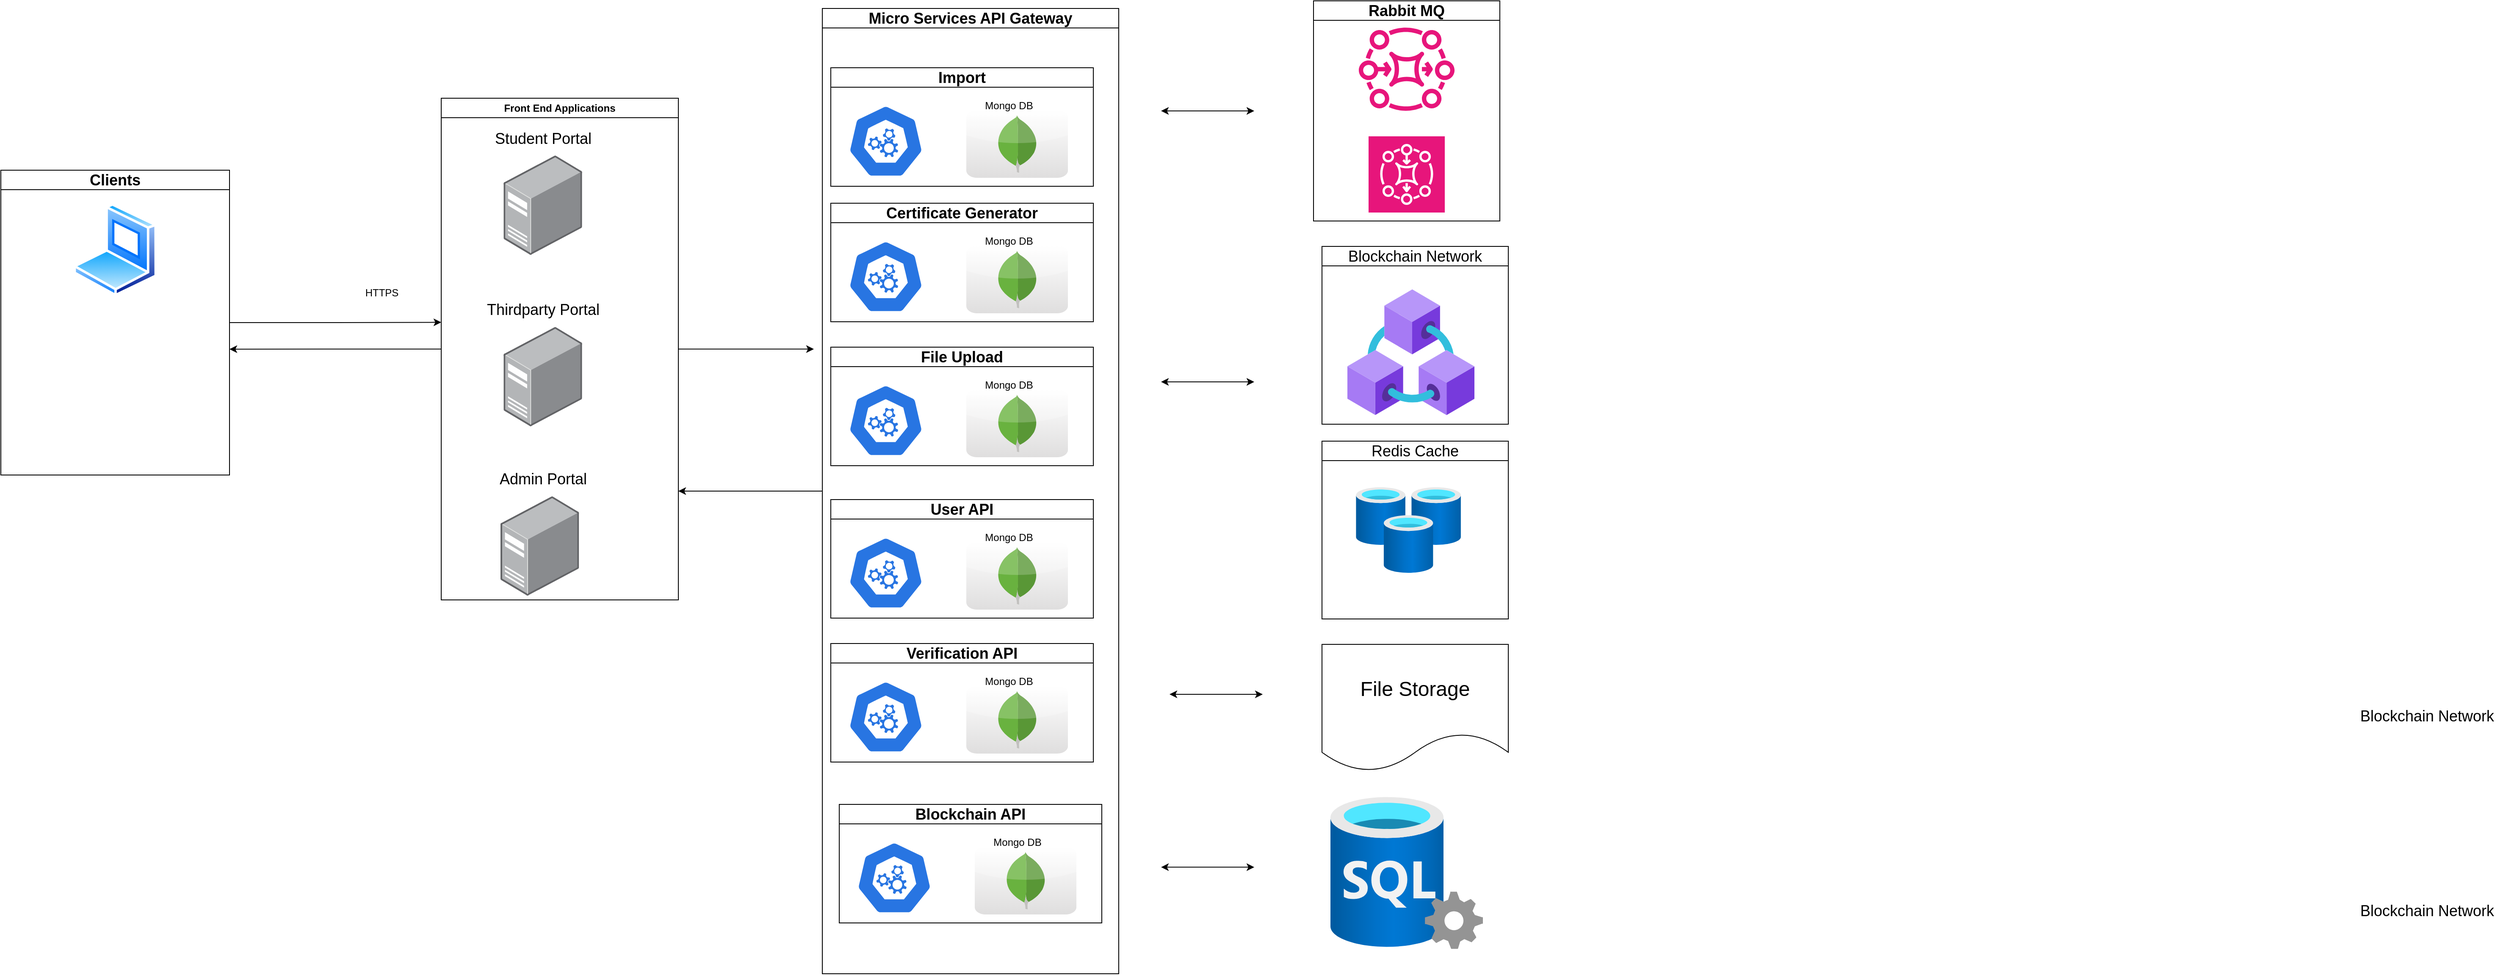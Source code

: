<mxfile version="24.8.3">
  <diagram name="Page-1" id="74b105a0-9070-1c63-61bc-23e55f88626e">
    <mxGraphModel dx="3620.5" dy="767" grid="1" gridSize="10" guides="1" tooltips="1" connect="1" arrows="1" fold="1" page="1" pageScale="1.5" pageWidth="1169" pageHeight="826" background="none" math="0" shadow="0">
      <root>
        <mxCell id="0" style=";html=1;" />
        <mxCell id="1" style=";html=1;" parent="0" />
        <mxCell id="ezZVJ3xT8r4Y3w5elAx9-26" value="&lt;font style=&quot;font-size: 18px;&quot;&gt;Rabbit MQ&lt;/font&gt;" style="swimlane;whiteSpace=wrap;html=1;" vertex="1" parent="1">
          <mxGeometry x="1510" y="80" width="220" height="260" as="geometry" />
        </mxCell>
        <mxCell id="ezZVJ3xT8r4Y3w5elAx9-28" value="" style="sketch=0;points=[[0,0,0],[0.25,0,0],[0.5,0,0],[0.75,0,0],[1,0,0],[0,1,0],[0.25,1,0],[0.5,1,0],[0.75,1,0],[1,1,0],[0,0.25,0],[0,0.5,0],[0,0.75,0],[1,0.25,0],[1,0.5,0],[1,0.75,0]];outlineConnect=0;fontColor=#232F3E;fillColor=#E7157B;strokeColor=#ffffff;dashed=0;verticalLabelPosition=bottom;verticalAlign=top;align=center;html=1;fontSize=12;fontStyle=0;aspect=fixed;shape=mxgraph.aws4.resourceIcon;resIcon=mxgraph.aws4.mq;direction=south;" vertex="1" parent="ezZVJ3xT8r4Y3w5elAx9-26">
          <mxGeometry x="65" y="160" width="90" height="90" as="geometry" />
        </mxCell>
        <mxCell id="ezZVJ3xT8r4Y3w5elAx9-36" value="" style="sketch=0;outlineConnect=0;fontColor=#232F3E;gradientColor=none;fillColor=#E7157B;strokeColor=none;dashed=0;verticalLabelPosition=bottom;verticalAlign=top;align=center;html=1;fontSize=12;fontStyle=0;aspect=fixed;pointerEvents=1;shape=mxgraph.aws4.mq_broker;" vertex="1" parent="ezZVJ3xT8r4Y3w5elAx9-26">
          <mxGeometry x="53.48" y="30" width="113.04" height="100" as="geometry" />
        </mxCell>
        <mxCell id="ezZVJ3xT8r4Y3w5elAx9-114" style="edgeStyle=orthogonalEdgeStyle;rounded=0;orthogonalLoop=1;jettySize=auto;html=1;" edge="1" parent="1" source="ezZVJ3xT8r4Y3w5elAx9-51">
          <mxGeometry relative="1" as="geometry">
            <mxPoint x="760" y="659" as="targetPoint" />
          </mxGeometry>
        </mxCell>
        <mxCell id="ezZVJ3xT8r4Y3w5elAx9-51" value="&lt;font style=&quot;font-size: 18px;&quot;&gt;Micro Services API Gateway&lt;/font&gt;" style="swimlane;whiteSpace=wrap;html=1;" vertex="1" parent="1">
          <mxGeometry x="930" y="89" width="350" height="1140" as="geometry" />
        </mxCell>
        <mxCell id="ezZVJ3xT8r4Y3w5elAx9-15" value="&lt;font style=&quot;font-size: 18px;&quot;&gt;Import&lt;/font&gt;" style="swimlane;whiteSpace=wrap;html=1;startSize=23;" vertex="1" parent="ezZVJ3xT8r4Y3w5elAx9-51">
          <mxGeometry x="10" y="70" width="310" height="140" as="geometry" />
        </mxCell>
        <mxCell id="ezZVJ3xT8r4Y3w5elAx9-3" value="" style="dashed=0;outlineConnect=0;html=1;align=center;labelPosition=center;verticalLabelPosition=bottom;verticalAlign=top;shape=mxgraph.webicons.mongodb;gradientColor=#DFDEDE" vertex="1" parent="ezZVJ3xT8r4Y3w5elAx9-15">
          <mxGeometry x="160" y="50" width="120" height="80" as="geometry" />
        </mxCell>
        <mxCell id="ezZVJ3xT8r4Y3w5elAx9-18" value="" style="aspect=fixed;sketch=0;html=1;dashed=0;whitespace=wrap;verticalLabelPosition=bottom;verticalAlign=top;fillColor=#2875E2;strokeColor=#ffffff;points=[[0.005,0.63,0],[0.1,0.2,0],[0.9,0.2,0],[0.5,0,0],[0.995,0.63,0],[0.72,0.99,0],[0.5,1,0],[0.28,0.99,0]];shape=mxgraph.kubernetes.icon2;prIcon=api" vertex="1" parent="ezZVJ3xT8r4Y3w5elAx9-15">
          <mxGeometry x="20" y="43.6" width="90" height="86.4" as="geometry" />
        </mxCell>
        <mxCell id="ezZVJ3xT8r4Y3w5elAx9-52" value="&lt;font style=&quot;font-size: 18px;&quot;&gt;Certificate Generator&lt;/font&gt;" style="swimlane;whiteSpace=wrap;html=1;startSize=23;" vertex="1" parent="ezZVJ3xT8r4Y3w5elAx9-51">
          <mxGeometry x="10" y="230" width="310" height="140" as="geometry" />
        </mxCell>
        <mxCell id="ezZVJ3xT8r4Y3w5elAx9-53" value="" style="dashed=0;outlineConnect=0;html=1;align=center;labelPosition=center;verticalLabelPosition=bottom;verticalAlign=top;shape=mxgraph.webicons.mongodb;gradientColor=#DFDEDE" vertex="1" parent="ezZVJ3xT8r4Y3w5elAx9-52">
          <mxGeometry x="160" y="50" width="120" height="80" as="geometry" />
        </mxCell>
        <mxCell id="ezZVJ3xT8r4Y3w5elAx9-54" value="Mongo DB" style="text;html=1;align=center;verticalAlign=middle;resizable=0;points=[];autosize=1;strokeColor=none;fillColor=none;" vertex="1" parent="ezZVJ3xT8r4Y3w5elAx9-52">
          <mxGeometry x="170" y="30" width="80" height="30" as="geometry" />
        </mxCell>
        <mxCell id="ezZVJ3xT8r4Y3w5elAx9-55" value="" style="aspect=fixed;sketch=0;html=1;dashed=0;whitespace=wrap;verticalLabelPosition=bottom;verticalAlign=top;fillColor=#2875E2;strokeColor=#ffffff;points=[[0.005,0.63,0],[0.1,0.2,0],[0.9,0.2,0],[0.5,0,0],[0.995,0.63,0],[0.72,0.99,0],[0.5,1,0],[0.28,0.99,0]];shape=mxgraph.kubernetes.icon2;prIcon=api" vertex="1" parent="ezZVJ3xT8r4Y3w5elAx9-52">
          <mxGeometry x="20" y="43.6" width="90" height="86.4" as="geometry" />
        </mxCell>
        <mxCell id="ezZVJ3xT8r4Y3w5elAx9-57" value="&lt;font style=&quot;font-size: 18px;&quot;&gt;File Upload&lt;/font&gt;" style="swimlane;whiteSpace=wrap;html=1;startSize=23;" vertex="1" parent="ezZVJ3xT8r4Y3w5elAx9-51">
          <mxGeometry x="10" y="400" width="310" height="140" as="geometry" />
        </mxCell>
        <mxCell id="ezZVJ3xT8r4Y3w5elAx9-58" value="" style="dashed=0;outlineConnect=0;html=1;align=center;labelPosition=center;verticalLabelPosition=bottom;verticalAlign=top;shape=mxgraph.webicons.mongodb;gradientColor=#DFDEDE" vertex="1" parent="ezZVJ3xT8r4Y3w5elAx9-57">
          <mxGeometry x="160" y="50" width="120" height="80" as="geometry" />
        </mxCell>
        <mxCell id="ezZVJ3xT8r4Y3w5elAx9-59" value="Mongo DB" style="text;html=1;align=center;verticalAlign=middle;resizable=0;points=[];autosize=1;strokeColor=none;fillColor=none;" vertex="1" parent="ezZVJ3xT8r4Y3w5elAx9-57">
          <mxGeometry x="170" y="30" width="80" height="30" as="geometry" />
        </mxCell>
        <mxCell id="ezZVJ3xT8r4Y3w5elAx9-60" value="" style="aspect=fixed;sketch=0;html=1;dashed=0;whitespace=wrap;verticalLabelPosition=bottom;verticalAlign=top;fillColor=#2875E2;strokeColor=#ffffff;points=[[0.005,0.63,0],[0.1,0.2,0],[0.9,0.2,0],[0.5,0,0],[0.995,0.63,0],[0.72,0.99,0],[0.5,1,0],[0.28,0.99,0]];shape=mxgraph.kubernetes.icon2;prIcon=api" vertex="1" parent="ezZVJ3xT8r4Y3w5elAx9-57">
          <mxGeometry x="20" y="43.6" width="90" height="86.4" as="geometry" />
        </mxCell>
        <mxCell id="ezZVJ3xT8r4Y3w5elAx9-84" value="&lt;font style=&quot;font-size: 18px;&quot;&gt;Blockchain API&lt;/font&gt;" style="swimlane;whiteSpace=wrap;html=1;startSize=23;" vertex="1" parent="ezZVJ3xT8r4Y3w5elAx9-51">
          <mxGeometry x="20" y="940" width="310" height="140" as="geometry" />
        </mxCell>
        <mxCell id="ezZVJ3xT8r4Y3w5elAx9-85" value="" style="dashed=0;outlineConnect=0;html=1;align=center;labelPosition=center;verticalLabelPosition=bottom;verticalAlign=top;shape=mxgraph.webicons.mongodb;gradientColor=#DFDEDE" vertex="1" parent="ezZVJ3xT8r4Y3w5elAx9-84">
          <mxGeometry x="160" y="50" width="120" height="80" as="geometry" />
        </mxCell>
        <mxCell id="ezZVJ3xT8r4Y3w5elAx9-86" value="Mongo DB" style="text;html=1;align=center;verticalAlign=middle;resizable=0;points=[];autosize=1;strokeColor=none;fillColor=none;" vertex="1" parent="ezZVJ3xT8r4Y3w5elAx9-84">
          <mxGeometry x="170" y="30" width="80" height="30" as="geometry" />
        </mxCell>
        <mxCell id="ezZVJ3xT8r4Y3w5elAx9-87" value="" style="aspect=fixed;sketch=0;html=1;dashed=0;whitespace=wrap;verticalLabelPosition=bottom;verticalAlign=top;fillColor=#2875E2;strokeColor=#ffffff;points=[[0.005,0.63,0],[0.1,0.2,0],[0.9,0.2,0],[0.5,0,0],[0.995,0.63,0],[0.72,0.99,0],[0.5,1,0],[0.28,0.99,0]];shape=mxgraph.kubernetes.icon2;prIcon=api" vertex="1" parent="ezZVJ3xT8r4Y3w5elAx9-84">
          <mxGeometry x="20" y="43.6" width="90" height="86.4" as="geometry" />
        </mxCell>
        <mxCell id="ezZVJ3xT8r4Y3w5elAx9-89" value="&lt;font style=&quot;font-size: 18px;&quot;&gt;User API&lt;/font&gt;" style="swimlane;whiteSpace=wrap;html=1;startSize=23;" vertex="1" parent="ezZVJ3xT8r4Y3w5elAx9-51">
          <mxGeometry x="10" y="580" width="310" height="140" as="geometry" />
        </mxCell>
        <mxCell id="ezZVJ3xT8r4Y3w5elAx9-90" value="" style="dashed=0;outlineConnect=0;html=1;align=center;labelPosition=center;verticalLabelPosition=bottom;verticalAlign=top;shape=mxgraph.webicons.mongodb;gradientColor=#DFDEDE" vertex="1" parent="ezZVJ3xT8r4Y3w5elAx9-89">
          <mxGeometry x="160" y="50" width="120" height="80" as="geometry" />
        </mxCell>
        <mxCell id="ezZVJ3xT8r4Y3w5elAx9-91" value="Mongo DB" style="text;html=1;align=center;verticalAlign=middle;resizable=0;points=[];autosize=1;strokeColor=none;fillColor=none;" vertex="1" parent="ezZVJ3xT8r4Y3w5elAx9-89">
          <mxGeometry x="170" y="30" width="80" height="30" as="geometry" />
        </mxCell>
        <mxCell id="ezZVJ3xT8r4Y3w5elAx9-92" value="" style="aspect=fixed;sketch=0;html=1;dashed=0;whitespace=wrap;verticalLabelPosition=bottom;verticalAlign=top;fillColor=#2875E2;strokeColor=#ffffff;points=[[0.005,0.63,0],[0.1,0.2,0],[0.9,0.2,0],[0.5,0,0],[0.995,0.63,0],[0.72,0.99,0],[0.5,1,0],[0.28,0.99,0]];shape=mxgraph.kubernetes.icon2;prIcon=api" vertex="1" parent="ezZVJ3xT8r4Y3w5elAx9-89">
          <mxGeometry x="20" y="43.6" width="90" height="86.4" as="geometry" />
        </mxCell>
        <mxCell id="ezZVJ3xT8r4Y3w5elAx9-94" value="&lt;font style=&quot;font-size: 18px;&quot;&gt;Verification API&lt;/font&gt;" style="swimlane;whiteSpace=wrap;html=1;startSize=23;" vertex="1" parent="ezZVJ3xT8r4Y3w5elAx9-51">
          <mxGeometry x="10" y="750" width="310" height="140" as="geometry" />
        </mxCell>
        <mxCell id="ezZVJ3xT8r4Y3w5elAx9-95" value="" style="dashed=0;outlineConnect=0;html=1;align=center;labelPosition=center;verticalLabelPosition=bottom;verticalAlign=top;shape=mxgraph.webicons.mongodb;gradientColor=#DFDEDE" vertex="1" parent="ezZVJ3xT8r4Y3w5elAx9-94">
          <mxGeometry x="160" y="50" width="120" height="80" as="geometry" />
        </mxCell>
        <mxCell id="ezZVJ3xT8r4Y3w5elAx9-96" value="Mongo DB" style="text;html=1;align=center;verticalAlign=middle;resizable=0;points=[];autosize=1;strokeColor=none;fillColor=none;" vertex="1" parent="ezZVJ3xT8r4Y3w5elAx9-94">
          <mxGeometry x="170" y="30" width="80" height="30" as="geometry" />
        </mxCell>
        <mxCell id="ezZVJ3xT8r4Y3w5elAx9-97" value="" style="aspect=fixed;sketch=0;html=1;dashed=0;whitespace=wrap;verticalLabelPosition=bottom;verticalAlign=top;fillColor=#2875E2;strokeColor=#ffffff;points=[[0.005,0.63,0],[0.1,0.2,0],[0.9,0.2,0],[0.5,0,0],[0.995,0.63,0],[0.72,0.99,0],[0.5,1,0],[0.28,0.99,0]];shape=mxgraph.kubernetes.icon2;prIcon=api" vertex="1" parent="ezZVJ3xT8r4Y3w5elAx9-94">
          <mxGeometry x="20" y="43.6" width="90" height="86.4" as="geometry" />
        </mxCell>
        <mxCell id="ezZVJ3xT8r4Y3w5elAx9-61" value="&lt;font style=&quot;font-size: 24px;&quot;&gt;File Storage&lt;/font&gt;" style="shape=document;whiteSpace=wrap;html=1;boundedLbl=1;" vertex="1" parent="1">
          <mxGeometry x="1520" y="840" width="220" height="150" as="geometry" />
        </mxCell>
        <mxCell id="ezZVJ3xT8r4Y3w5elAx9-68" value="" style="endArrow=classic;startArrow=classic;html=1;rounded=0;" edge="1" parent="1">
          <mxGeometry width="50" height="50" relative="1" as="geometry">
            <mxPoint x="1330" y="210" as="sourcePoint" />
            <mxPoint x="1440" y="210" as="targetPoint" />
          </mxGeometry>
        </mxCell>
        <mxCell id="ezZVJ3xT8r4Y3w5elAx9-70" value="" style="endArrow=classic;startArrow=classic;html=1;rounded=0;" edge="1" parent="1">
          <mxGeometry width="50" height="50" relative="1" as="geometry">
            <mxPoint x="1330" y="530" as="sourcePoint" />
            <mxPoint x="1440" y="530" as="targetPoint" />
          </mxGeometry>
        </mxCell>
        <mxCell id="ezZVJ3xT8r4Y3w5elAx9-76" value="" style="endArrow=classic;startArrow=classic;html=1;rounded=0;" edge="1" parent="1">
          <mxGeometry width="50" height="50" relative="1" as="geometry">
            <mxPoint x="1340" y="899" as="sourcePoint" />
            <mxPoint x="1450" y="899" as="targetPoint" />
          </mxGeometry>
        </mxCell>
        <mxCell id="ezZVJ3xT8r4Y3w5elAx9-82" value="&lt;span style=&quot;font-size: 18px; font-weight: 400;&quot;&gt;Redis Cache&lt;/span&gt;" style="swimlane;whiteSpace=wrap;html=1;startSize=23;" vertex="1" parent="1">
          <mxGeometry x="1520" y="600" width="220" height="210" as="geometry" />
        </mxCell>
        <mxCell id="ezZVJ3xT8r4Y3w5elAx9-80" value="&lt;font style=&quot;font-size: 18px;&quot;&gt;Blockchain Network&lt;/font&gt;" style="text;html=1;align=center;verticalAlign=middle;whiteSpace=wrap;rounded=0;" vertex="1" parent="ezZVJ3xT8r4Y3w5elAx9-82">
          <mxGeometry x="1220" y="540" width="170" height="30" as="geometry" />
        </mxCell>
        <mxCell id="ezZVJ3xT8r4Y3w5elAx9-110" value="" style="image;aspect=fixed;html=1;points=[];align=center;fontSize=12;image=img/lib/azure2/databases/Cache_Redis.svg;" vertex="1" parent="ezZVJ3xT8r4Y3w5elAx9-82">
          <mxGeometry x="40" y="54.56" width="124.15" height="100.88" as="geometry" />
        </mxCell>
        <mxCell id="ezZVJ3xT8r4Y3w5elAx9-104" value="" style="endArrow=classic;startArrow=classic;html=1;rounded=0;" edge="1" parent="1">
          <mxGeometry width="50" height="50" relative="1" as="geometry">
            <mxPoint x="1330" y="1103.17" as="sourcePoint" />
            <mxPoint x="1440" y="1103.17" as="targetPoint" />
          </mxGeometry>
        </mxCell>
        <mxCell id="ezZVJ3xT8r4Y3w5elAx9-105" value="" style="image;aspect=fixed;html=1;points=[];align=center;fontSize=12;image=img/lib/azure2/databases/SQL_Server.svg;" vertex="1" parent="1">
          <mxGeometry x="1530" y="1020" width="180" height="180" as="geometry" />
        </mxCell>
        <mxCell id="ezZVJ3xT8r4Y3w5elAx9-106" value="&lt;span style=&quot;font-size: 18px; font-weight: 400;&quot;&gt;Blockchain Network&lt;/span&gt;" style="swimlane;whiteSpace=wrap;html=1;startSize=23;" vertex="1" parent="1">
          <mxGeometry x="1520" y="370" width="220" height="210" as="geometry" />
        </mxCell>
        <mxCell id="ezZVJ3xT8r4Y3w5elAx9-107" value="" style="image;aspect=fixed;html=1;points=[];align=center;fontSize=12;image=img/lib/azure2/blockchain/Azure_Blockchain_Service.svg;" vertex="1" parent="ezZVJ3xT8r4Y3w5elAx9-106">
          <mxGeometry x="30" y="50" width="150" height="150" as="geometry" />
        </mxCell>
        <mxCell id="ezZVJ3xT8r4Y3w5elAx9-108" value="&lt;font style=&quot;font-size: 18px;&quot;&gt;Blockchain Network&lt;/font&gt;" style="text;html=1;align=center;verticalAlign=middle;whiteSpace=wrap;rounded=0;" vertex="1" parent="ezZVJ3xT8r4Y3w5elAx9-106">
          <mxGeometry x="1220" y="540" width="170" height="30" as="geometry" />
        </mxCell>
        <mxCell id="ezZVJ3xT8r4Y3w5elAx9-124" style="edgeStyle=orthogonalEdgeStyle;rounded=0;orthogonalLoop=1;jettySize=auto;html=1;" edge="1" parent="1" source="ezZVJ3xT8r4Y3w5elAx9-111">
          <mxGeometry relative="1" as="geometry">
            <mxPoint x="920" y="491.25" as="targetPoint" />
          </mxGeometry>
        </mxCell>
        <mxCell id="ezZVJ3xT8r4Y3w5elAx9-132" style="edgeStyle=orthogonalEdgeStyle;rounded=0;orthogonalLoop=1;jettySize=auto;html=1;exitX=0;exitY=0.5;exitDx=0;exitDy=0;" edge="1" parent="1" source="ezZVJ3xT8r4Y3w5elAx9-111">
          <mxGeometry relative="1" as="geometry">
            <mxPoint x="230.0" y="491.333" as="targetPoint" />
          </mxGeometry>
        </mxCell>
        <mxCell id="ezZVJ3xT8r4Y3w5elAx9-111" value="Front End Applications" style="swimlane;whiteSpace=wrap;html=1;" vertex="1" parent="1">
          <mxGeometry x="480" y="195" width="280" height="592.5" as="geometry" />
        </mxCell>
        <mxCell id="ezZVJ3xT8r4Y3w5elAx9-117" value="" style="image;points=[];aspect=fixed;html=1;align=center;shadow=0;dashed=0;image=img/lib/allied_telesis/computer_and_terminals/Server_Desktop.svg;" vertex="1" parent="ezZVJ3xT8r4Y3w5elAx9-111">
          <mxGeometry x="73.65" y="67.5" width="92.69" height="117.5" as="geometry" />
        </mxCell>
        <mxCell id="ezZVJ3xT8r4Y3w5elAx9-119" value="&lt;font style=&quot;font-size: 18px;&quot;&gt;Student Portal&lt;/font&gt;" style="text;html=1;align=center;verticalAlign=middle;resizable=0;points=[];autosize=1;strokeColor=none;fillColor=none;" vertex="1" parent="ezZVJ3xT8r4Y3w5elAx9-111">
          <mxGeometry x="50" y="27.5" width="140" height="40" as="geometry" />
        </mxCell>
        <mxCell id="ezZVJ3xT8r4Y3w5elAx9-120" value="&lt;font style=&quot;font-size: 18px;&quot;&gt;Thirdparty Portal&lt;/font&gt;" style="text;html=1;align=center;verticalAlign=middle;resizable=0;points=[];autosize=1;strokeColor=none;fillColor=none;" vertex="1" parent="ezZVJ3xT8r4Y3w5elAx9-111">
          <mxGeometry x="40" y="230" width="160" height="40" as="geometry" />
        </mxCell>
        <mxCell id="ezZVJ3xT8r4Y3w5elAx9-121" value="&lt;font style=&quot;font-size: 18px;&quot;&gt;Admin Portal&lt;/font&gt;" style="text;html=1;align=center;verticalAlign=middle;resizable=0;points=[];autosize=1;strokeColor=none;fillColor=none;" vertex="1" parent="ezZVJ3xT8r4Y3w5elAx9-111">
          <mxGeometry x="55" y="430" width="130" height="40" as="geometry" />
        </mxCell>
        <mxCell id="ezZVJ3xT8r4Y3w5elAx9-122" value="" style="image;points=[];aspect=fixed;html=1;align=center;shadow=0;dashed=0;image=img/lib/allied_telesis/computer_and_terminals/Server_Desktop.svg;" vertex="1" parent="ezZVJ3xT8r4Y3w5elAx9-111">
          <mxGeometry x="73.65" y="270" width="92.69" height="117.5" as="geometry" />
        </mxCell>
        <mxCell id="ezZVJ3xT8r4Y3w5elAx9-123" value="" style="image;points=[];aspect=fixed;html=1;align=center;shadow=0;dashed=0;image=img/lib/allied_telesis/computer_and_terminals/Server_Desktop.svg;" vertex="1" parent="ezZVJ3xT8r4Y3w5elAx9-111">
          <mxGeometry x="70" y="470" width="92.69" height="117.5" as="geometry" />
        </mxCell>
        <mxCell id="ezZVJ3xT8r4Y3w5elAx9-118" value="Mongo DB" style="text;html=1;align=center;verticalAlign=middle;resizable=0;points=[];autosize=1;strokeColor=none;fillColor=none;" vertex="1" parent="1">
          <mxGeometry x="1110" y="189" width="80" height="30" as="geometry" />
        </mxCell>
        <mxCell id="ezZVJ3xT8r4Y3w5elAx9-131" style="edgeStyle=orthogonalEdgeStyle;rounded=0;orthogonalLoop=1;jettySize=auto;html=1;exitX=1;exitY=0.5;exitDx=0;exitDy=0;" edge="1" parent="1" source="ezZVJ3xT8r4Y3w5elAx9-126">
          <mxGeometry relative="1" as="geometry">
            <mxPoint x="480" y="459.667" as="targetPoint" />
          </mxGeometry>
        </mxCell>
        <mxCell id="ezZVJ3xT8r4Y3w5elAx9-126" value="&lt;font style=&quot;font-size: 18px;&quot;&gt;Clients&lt;/font&gt;" style="swimlane;whiteSpace=wrap;html=1;" vertex="1" parent="1">
          <mxGeometry x="-40" y="280" width="270" height="360" as="geometry" />
        </mxCell>
        <mxCell id="ezZVJ3xT8r4Y3w5elAx9-125" value="" style="image;aspect=fixed;perimeter=ellipsePerimeter;html=1;align=center;shadow=0;dashed=0;spacingTop=3;image=img/lib/active_directory/laptop_client.svg;" vertex="1" parent="ezZVJ3xT8r4Y3w5elAx9-126">
          <mxGeometry x="85.5" y="39" width="99" height="110" as="geometry" />
        </mxCell>
        <mxCell id="ezZVJ3xT8r4Y3w5elAx9-128" value="" style="shape=image;html=1;verticalAlign=top;verticalLabelPosition=bottom;labelBackgroundColor=#ffffff;imageAspect=0;aspect=fixed;image=https://cdn1.iconfinder.com/data/icons/material-core/24/settings-cell-128.png" vertex="1" parent="ezZVJ3xT8r4Y3w5elAx9-126">
          <mxGeometry x="71" y="192" width="128" height="128" as="geometry" />
        </mxCell>
        <mxCell id="ezZVJ3xT8r4Y3w5elAx9-134" value="HTTPS" style="text;html=1;align=center;verticalAlign=middle;whiteSpace=wrap;rounded=0;" vertex="1" parent="1">
          <mxGeometry x="380" y="410" width="60" height="30" as="geometry" />
        </mxCell>
      </root>
    </mxGraphModel>
  </diagram>
</mxfile>
